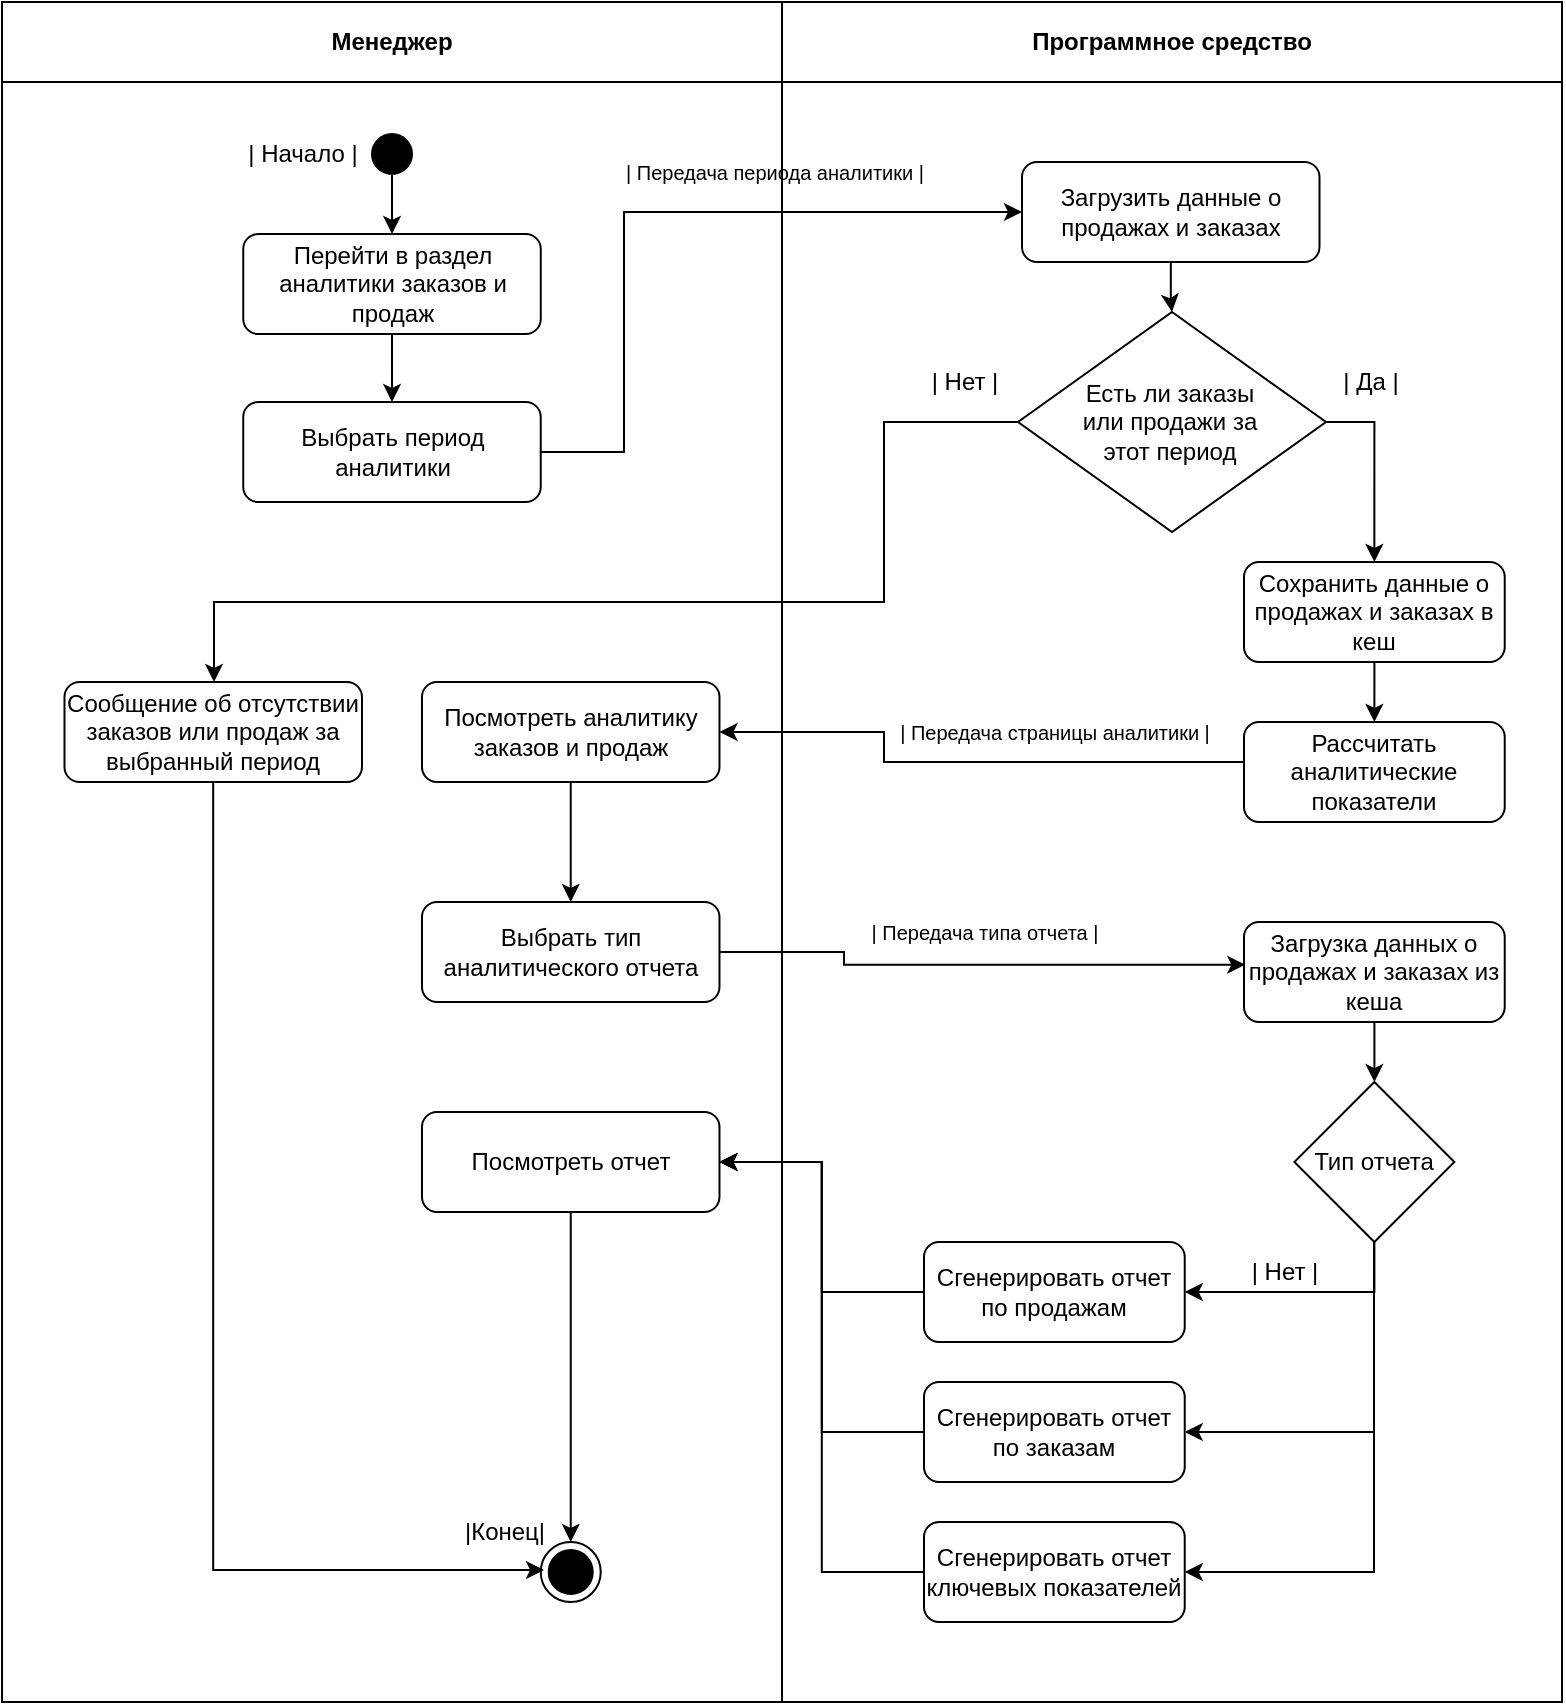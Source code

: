 <mxfile version="26.1.1">
  <diagram name="Страница — 1" id="7XzJTnLJ_pEcVFkmM6w7">
    <mxGraphModel dx="518" dy="878" grid="1" gridSize="10" guides="1" tooltips="1" connect="1" arrows="1" fold="1" page="1" pageScale="1" pageWidth="1169" pageHeight="1654" math="0" shadow="0">
      <root>
        <mxCell id="0" />
        <mxCell id="1" parent="0" />
        <mxCell id="G5o4B2oWHST8tVnto6TA-1" value="" style="rounded=0;whiteSpace=wrap;html=1;movable=0;resizable=0;rotatable=0;deletable=0;editable=0;locked=1;connectable=0;" vertex="1" parent="1">
          <mxGeometry x="1169.01" y="40" width="390" height="810" as="geometry" />
        </mxCell>
        <mxCell id="G5o4B2oWHST8tVnto6TA-2" value="&lt;b&gt;Менеджер&lt;/b&gt;" style="rounded=0;whiteSpace=wrap;html=1;movable=0;resizable=0;rotatable=0;deletable=0;editable=0;locked=1;connectable=0;" vertex="1" parent="1">
          <mxGeometry x="1169" width="390" height="40" as="geometry" />
        </mxCell>
        <mxCell id="G5o4B2oWHST8tVnto6TA-105" value="" style="rounded=0;whiteSpace=wrap;html=1;movable=0;resizable=0;rotatable=0;deletable=0;editable=0;locked=1;connectable=0;" vertex="1" parent="1">
          <mxGeometry x="1559.0" y="40" width="390" height="810" as="geometry" />
        </mxCell>
        <mxCell id="G5o4B2oWHST8tVnto6TA-106" value="&lt;b&gt;Программное средство&lt;/b&gt;" style="rounded=0;whiteSpace=wrap;html=1;movable=0;resizable=0;rotatable=0;deletable=0;editable=0;locked=1;connectable=0;" vertex="1" parent="1">
          <mxGeometry x="1559.01" width="390" height="40" as="geometry" />
        </mxCell>
        <mxCell id="G5o4B2oWHST8tVnto6TA-3" style="edgeStyle=orthogonalEdgeStyle;rounded=0;orthogonalLoop=1;jettySize=auto;html=1;entryX=0.5;entryY=0;entryDx=0;entryDy=0;" edge="1" parent="1" source="G5o4B2oWHST8tVnto6TA-4" target="G5o4B2oWHST8tVnto6TA-6">
          <mxGeometry relative="1" as="geometry" />
        </mxCell>
        <mxCell id="G5o4B2oWHST8tVnto6TA-4" value="" style="ellipse;fillColor=strokeColor;html=1;" vertex="1" parent="1">
          <mxGeometry x="1354" y="66" width="20" height="20" as="geometry" />
        </mxCell>
        <mxCell id="G5o4B2oWHST8tVnto6TA-5" style="edgeStyle=orthogonalEdgeStyle;rounded=0;orthogonalLoop=1;jettySize=auto;html=1;entryX=0.5;entryY=0;entryDx=0;entryDy=0;" edge="1" parent="1" source="G5o4B2oWHST8tVnto6TA-6" target="G5o4B2oWHST8tVnto6TA-9">
          <mxGeometry relative="1" as="geometry">
            <mxPoint x="1364" y="196" as="targetPoint" />
          </mxGeometry>
        </mxCell>
        <mxCell id="G5o4B2oWHST8tVnto6TA-108" style="edgeStyle=orthogonalEdgeStyle;rounded=0;orthogonalLoop=1;jettySize=auto;html=1;exitX=1;exitY=0.5;exitDx=0;exitDy=0;entryX=0;entryY=0.5;entryDx=0;entryDy=0;" edge="1" parent="1" source="G5o4B2oWHST8tVnto6TA-9" target="G5o4B2oWHST8tVnto6TA-107">
          <mxGeometry relative="1" as="geometry">
            <Array as="points">
              <mxPoint x="1480" y="225" />
              <mxPoint x="1480" y="105" />
            </Array>
          </mxGeometry>
        </mxCell>
        <mxCell id="G5o4B2oWHST8tVnto6TA-6" value="Перейти в раздел аналитики заказов и продаж" style="rounded=1;whiteSpace=wrap;html=1;" vertex="1" parent="1">
          <mxGeometry x="1289.63" y="116" width="148.75" height="50" as="geometry" />
        </mxCell>
        <mxCell id="G5o4B2oWHST8tVnto6TA-7" value="| Начало |" style="text;html=1;align=center;verticalAlign=middle;resizable=0;points=[];autosize=1;strokeColor=none;fillColor=none;" vertex="1" parent="1">
          <mxGeometry x="1279" y="61" width="80" height="30" as="geometry" />
        </mxCell>
        <mxCell id="G5o4B2oWHST8tVnto6TA-9" value="Выбрать период аналитики" style="rounded=1;whiteSpace=wrap;html=1;" vertex="1" parent="1">
          <mxGeometry x="1289.62" y="200" width="148.75" height="50" as="geometry" />
        </mxCell>
        <mxCell id="G5o4B2oWHST8tVnto6TA-124" style="edgeStyle=orthogonalEdgeStyle;rounded=0;orthogonalLoop=1;jettySize=auto;html=1;entryX=0.005;entryY=0.427;entryDx=0;entryDy=0;entryPerimeter=0;exitX=1;exitY=0.5;exitDx=0;exitDy=0;" edge="1" parent="1" source="G5o4B2oWHST8tVnto6TA-13" target="G5o4B2oWHST8tVnto6TA-123">
          <mxGeometry relative="1" as="geometry">
            <Array as="points">
              <mxPoint x="1590" y="475" />
              <mxPoint x="1590" y="481" />
            </Array>
          </mxGeometry>
        </mxCell>
        <mxCell id="G5o4B2oWHST8tVnto6TA-13" value="Выбрать тип аналитического отчета" style="rounded=1;whiteSpace=wrap;html=1;" vertex="1" parent="1">
          <mxGeometry x="1378.99" y="450" width="148.75" height="50" as="geometry" />
        </mxCell>
        <mxCell id="G5o4B2oWHST8tVnto6TA-23" style="edgeStyle=orthogonalEdgeStyle;rounded=0;orthogonalLoop=1;jettySize=auto;html=1;entryX=0.5;entryY=0;entryDx=0;entryDy=0;" edge="1" parent="1" source="G5o4B2oWHST8tVnto6TA-24" target="G5o4B2oWHST8tVnto6TA-25">
          <mxGeometry relative="1" as="geometry" />
        </mxCell>
        <mxCell id="G5o4B2oWHST8tVnto6TA-24" value="Посмотреть отчет" style="rounded=1;whiteSpace=wrap;html=1;" vertex="1" parent="1">
          <mxGeometry x="1378.99" y="555" width="148.75" height="50" as="geometry" />
        </mxCell>
        <mxCell id="G5o4B2oWHST8tVnto6TA-25" value="" style="ellipse;html=1;shape=endState;fillColor=strokeColor;" vertex="1" parent="1">
          <mxGeometry x="1438.37" y="770" width="30" height="30" as="geometry" />
        </mxCell>
        <mxCell id="G5o4B2oWHST8tVnto6TA-26" value="|Конец|" style="text;html=1;align=center;verticalAlign=middle;resizable=0;points=[];autosize=1;strokeColor=none;fillColor=none;" vertex="1" parent="1">
          <mxGeometry x="1390.0" y="750" width="60" height="30" as="geometry" />
        </mxCell>
        <mxCell id="G5o4B2oWHST8tVnto6TA-110" style="edgeStyle=orthogonalEdgeStyle;rounded=0;orthogonalLoop=1;jettySize=auto;html=1;entryX=0.5;entryY=0;entryDx=0;entryDy=0;" edge="1" parent="1" source="G5o4B2oWHST8tVnto6TA-107" target="G5o4B2oWHST8tVnto6TA-111">
          <mxGeometry relative="1" as="geometry" />
        </mxCell>
        <mxCell id="G5o4B2oWHST8tVnto6TA-107" value="Загрузить данные о продажах и заказах" style="rounded=1;whiteSpace=wrap;html=1;" vertex="1" parent="1">
          <mxGeometry x="1679" y="80" width="148.75" height="50" as="geometry" />
        </mxCell>
        <mxCell id="G5o4B2oWHST8tVnto6TA-117" style="edgeStyle=orthogonalEdgeStyle;rounded=0;orthogonalLoop=1;jettySize=auto;html=1;entryX=0.5;entryY=0;entryDx=0;entryDy=0;" edge="1" parent="1" source="G5o4B2oWHST8tVnto6TA-109" target="G5o4B2oWHST8tVnto6TA-116">
          <mxGeometry relative="1" as="geometry" />
        </mxCell>
        <mxCell id="G5o4B2oWHST8tVnto6TA-109" value="Сохранить данные о продажах и заказах в кеш" style="rounded=1;whiteSpace=wrap;html=1;" vertex="1" parent="1">
          <mxGeometry x="1790.0" y="280" width="130.37" height="50" as="geometry" />
        </mxCell>
        <mxCell id="G5o4B2oWHST8tVnto6TA-113" style="edgeStyle=orthogonalEdgeStyle;rounded=0;orthogonalLoop=1;jettySize=auto;html=1;entryX=0.5;entryY=0;entryDx=0;entryDy=0;exitX=1;exitY=0.5;exitDx=0;exitDy=0;" edge="1" parent="1" source="G5o4B2oWHST8tVnto6TA-111" target="G5o4B2oWHST8tVnto6TA-109">
          <mxGeometry relative="1" as="geometry" />
        </mxCell>
        <mxCell id="G5o4B2oWHST8tVnto6TA-136" style="edgeStyle=orthogonalEdgeStyle;rounded=0;orthogonalLoop=1;jettySize=auto;html=1;" edge="1" parent="1" target="G5o4B2oWHST8tVnto6TA-135">
          <mxGeometry relative="1" as="geometry">
            <mxPoint x="1680" y="210" as="sourcePoint" />
            <Array as="points">
              <mxPoint x="1610" y="210" />
              <mxPoint x="1610" y="300" />
              <mxPoint x="1275" y="300" />
            </Array>
          </mxGeometry>
        </mxCell>
        <mxCell id="G5o4B2oWHST8tVnto6TA-111" value="" style="rhombus;whiteSpace=wrap;html=1;" vertex="1" parent="1">
          <mxGeometry x="1677" y="155" width="154" height="110" as="geometry" />
        </mxCell>
        <mxCell id="G5o4B2oWHST8tVnto6TA-112" value="Есть ли заказы или продажи за этот период" style="text;html=1;align=center;verticalAlign=middle;whiteSpace=wrap;rounded=0;" vertex="1" parent="1">
          <mxGeometry x="1705.38" y="195" width="95.99" height="30" as="geometry" />
        </mxCell>
        <mxCell id="G5o4B2oWHST8tVnto6TA-114" value="| Да |" style="text;html=1;align=center;verticalAlign=middle;resizable=0;points=[];autosize=1;strokeColor=none;fillColor=none;" vertex="1" parent="1">
          <mxGeometry x="1827.75" y="175" width="50" height="30" as="geometry" />
        </mxCell>
        <mxCell id="G5o4B2oWHST8tVnto6TA-115" value="| Нет |" style="text;html=1;align=center;verticalAlign=middle;resizable=0;points=[];autosize=1;strokeColor=none;fillColor=none;" vertex="1" parent="1">
          <mxGeometry x="1620" y="175" width="60" height="30" as="geometry" />
        </mxCell>
        <mxCell id="G5o4B2oWHST8tVnto6TA-119" style="edgeStyle=orthogonalEdgeStyle;rounded=0;orthogonalLoop=1;jettySize=auto;html=1;entryX=1;entryY=0.5;entryDx=0;entryDy=0;" edge="1" parent="1" target="G5o4B2oWHST8tVnto6TA-118">
          <mxGeometry relative="1" as="geometry">
            <mxPoint x="1790" y="380" as="sourcePoint" />
            <Array as="points">
              <mxPoint x="1610" y="380" />
              <mxPoint x="1610" y="365" />
            </Array>
          </mxGeometry>
        </mxCell>
        <mxCell id="G5o4B2oWHST8tVnto6TA-116" value="Рассчитать аналитические показатели" style="rounded=1;whiteSpace=wrap;html=1;" vertex="1" parent="1">
          <mxGeometry x="1790.0" y="360" width="130.37" height="50" as="geometry" />
        </mxCell>
        <mxCell id="G5o4B2oWHST8tVnto6TA-120" style="edgeStyle=orthogonalEdgeStyle;rounded=0;orthogonalLoop=1;jettySize=auto;html=1;entryX=0.5;entryY=0;entryDx=0;entryDy=0;" edge="1" parent="1" source="G5o4B2oWHST8tVnto6TA-118" target="G5o4B2oWHST8tVnto6TA-13">
          <mxGeometry relative="1" as="geometry" />
        </mxCell>
        <mxCell id="G5o4B2oWHST8tVnto6TA-118" value="Посмотреть аналитику заказов и продаж" style="rounded=1;whiteSpace=wrap;html=1;" vertex="1" parent="1">
          <mxGeometry x="1378.99" y="340" width="148.75" height="50" as="geometry" />
        </mxCell>
        <mxCell id="G5o4B2oWHST8tVnto6TA-121" value="| Передача периода аналитики |" style="text;html=1;align=center;verticalAlign=middle;resizable=0;points=[];autosize=1;strokeColor=none;fillColor=none;fontSize=10;" vertex="1" parent="1">
          <mxGeometry x="1470" y="70" width="170" height="30" as="geometry" />
        </mxCell>
        <mxCell id="G5o4B2oWHST8tVnto6TA-122" value="| Передача страницы аналитики |" style="text;html=1;align=center;verticalAlign=middle;resizable=0;points=[];autosize=1;strokeColor=none;fillColor=none;fontSize=10;" vertex="1" parent="1">
          <mxGeometry x="1605.19" y="350" width="180" height="30" as="geometry" />
        </mxCell>
        <mxCell id="G5o4B2oWHST8tVnto6TA-127" style="edgeStyle=orthogonalEdgeStyle;rounded=0;orthogonalLoop=1;jettySize=auto;html=1;" edge="1" parent="1" source="G5o4B2oWHST8tVnto6TA-123" target="G5o4B2oWHST8tVnto6TA-126">
          <mxGeometry relative="1" as="geometry" />
        </mxCell>
        <mxCell id="G5o4B2oWHST8tVnto6TA-123" value="Загрузка данных о продажах и заказах из кеша" style="rounded=1;whiteSpace=wrap;html=1;" vertex="1" parent="1">
          <mxGeometry x="1790.0" y="460" width="130.37" height="50" as="geometry" />
        </mxCell>
        <mxCell id="G5o4B2oWHST8tVnto6TA-125" value="| Передача типа отчета |" style="text;html=1;align=center;verticalAlign=middle;resizable=0;points=[];autosize=1;strokeColor=none;fillColor=none;fontSize=10;" vertex="1" parent="1">
          <mxGeometry x="1590" y="450" width="140" height="30" as="geometry" />
        </mxCell>
        <mxCell id="G5o4B2oWHST8tVnto6TA-129" style="edgeStyle=orthogonalEdgeStyle;rounded=0;orthogonalLoop=1;jettySize=auto;html=1;exitX=0.5;exitY=1;exitDx=0;exitDy=0;" edge="1" parent="1" source="G5o4B2oWHST8tVnto6TA-126" target="G5o4B2oWHST8tVnto6TA-128">
          <mxGeometry relative="1" as="geometry">
            <mxPoint x="1850" y="620" as="sourcePoint" />
            <Array as="points">
              <mxPoint x="1855" y="645" />
            </Array>
          </mxGeometry>
        </mxCell>
        <mxCell id="G5o4B2oWHST8tVnto6TA-126" value="Тип отчета" style="rhombus;whiteSpace=wrap;html=1;" vertex="1" parent="1">
          <mxGeometry x="1815.19" y="540" width="80" height="80" as="geometry" />
        </mxCell>
        <mxCell id="G5o4B2oWHST8tVnto6TA-138" style="edgeStyle=orthogonalEdgeStyle;rounded=0;orthogonalLoop=1;jettySize=auto;html=1;entryX=1;entryY=0.5;entryDx=0;entryDy=0;" edge="1" parent="1" source="G5o4B2oWHST8tVnto6TA-128" target="G5o4B2oWHST8tVnto6TA-24">
          <mxGeometry relative="1" as="geometry" />
        </mxCell>
        <mxCell id="G5o4B2oWHST8tVnto6TA-128" value="Сгенерировать отчет по продажам" style="rounded=1;whiteSpace=wrap;html=1;" vertex="1" parent="1">
          <mxGeometry x="1630" y="620" width="130.37" height="50" as="geometry" />
        </mxCell>
        <mxCell id="G5o4B2oWHST8tVnto6TA-139" style="edgeStyle=orthogonalEdgeStyle;rounded=0;orthogonalLoop=1;jettySize=auto;html=1;entryX=1;entryY=0.5;entryDx=0;entryDy=0;" edge="1" parent="1" source="G5o4B2oWHST8tVnto6TA-130" target="G5o4B2oWHST8tVnto6TA-24">
          <mxGeometry relative="1" as="geometry" />
        </mxCell>
        <mxCell id="G5o4B2oWHST8tVnto6TA-130" value="Сгенерировать отчет по заказам" style="rounded=1;whiteSpace=wrap;html=1;" vertex="1" parent="1">
          <mxGeometry x="1630" y="690" width="130.37" height="50" as="geometry" />
        </mxCell>
        <mxCell id="G5o4B2oWHST8tVnto6TA-141" style="edgeStyle=orthogonalEdgeStyle;rounded=0;orthogonalLoop=1;jettySize=auto;html=1;entryX=1;entryY=0.5;entryDx=0;entryDy=0;" edge="1" parent="1" source="G5o4B2oWHST8tVnto6TA-131" target="G5o4B2oWHST8tVnto6TA-24">
          <mxGeometry relative="1" as="geometry" />
        </mxCell>
        <mxCell id="G5o4B2oWHST8tVnto6TA-131" value="Сгенерировать отчет ключевых показателей" style="rounded=1;whiteSpace=wrap;html=1;" vertex="1" parent="1">
          <mxGeometry x="1630" y="760" width="130.37" height="50" as="geometry" />
        </mxCell>
        <mxCell id="G5o4B2oWHST8tVnto6TA-132" style="edgeStyle=orthogonalEdgeStyle;rounded=0;orthogonalLoop=1;jettySize=auto;html=1;" edge="1" parent="1">
          <mxGeometry relative="1" as="geometry">
            <mxPoint x="1855" y="620" as="sourcePoint" />
            <mxPoint x="1760.37" y="715" as="targetPoint" />
            <Array as="points">
              <mxPoint x="1855.37" y="715" />
            </Array>
          </mxGeometry>
        </mxCell>
        <mxCell id="G5o4B2oWHST8tVnto6TA-133" style="edgeStyle=orthogonalEdgeStyle;rounded=0;orthogonalLoop=1;jettySize=auto;html=1;" edge="1" parent="1">
          <mxGeometry relative="1" as="geometry">
            <mxPoint x="1855" y="690" as="sourcePoint" />
            <mxPoint x="1760.37" y="785" as="targetPoint" />
            <Array as="points">
              <mxPoint x="1855.37" y="785" />
            </Array>
          </mxGeometry>
        </mxCell>
        <mxCell id="G5o4B2oWHST8tVnto6TA-134" value="| Нет |" style="text;html=1;align=center;verticalAlign=middle;resizable=0;points=[];autosize=1;strokeColor=none;fillColor=none;" vertex="1" parent="1">
          <mxGeometry x="1780" y="620" width="60" height="30" as="geometry" />
        </mxCell>
        <mxCell id="G5o4B2oWHST8tVnto6TA-137" style="edgeStyle=orthogonalEdgeStyle;rounded=0;orthogonalLoop=1;jettySize=auto;html=1;" edge="1" parent="1" source="G5o4B2oWHST8tVnto6TA-135">
          <mxGeometry relative="1" as="geometry">
            <mxPoint x="1440" y="784" as="targetPoint" />
            <Array as="points">
              <mxPoint x="1275" y="784" />
            </Array>
          </mxGeometry>
        </mxCell>
        <mxCell id="G5o4B2oWHST8tVnto6TA-135" value="Сообщение об отсутствии заказов или продаж за выбранный период" style="rounded=1;whiteSpace=wrap;html=1;" vertex="1" parent="1">
          <mxGeometry x="1200.24" y="340" width="148.75" height="50" as="geometry" />
        </mxCell>
      </root>
    </mxGraphModel>
  </diagram>
</mxfile>
